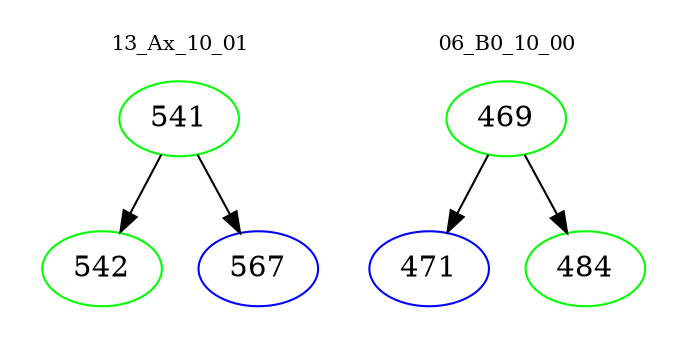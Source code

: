 digraph{
subgraph cluster_0 {
color = white
label = "13_Ax_10_01";
fontsize=10;
T0_541 [label="541", color="green"]
T0_541 -> T0_542 [color="black"]
T0_542 [label="542", color="green"]
T0_541 -> T0_567 [color="black"]
T0_567 [label="567", color="blue"]
}
subgraph cluster_1 {
color = white
label = "06_B0_10_00";
fontsize=10;
T1_469 [label="469", color="green"]
T1_469 -> T1_471 [color="black"]
T1_471 [label="471", color="blue"]
T1_469 -> T1_484 [color="black"]
T1_484 [label="484", color="green"]
}
}
